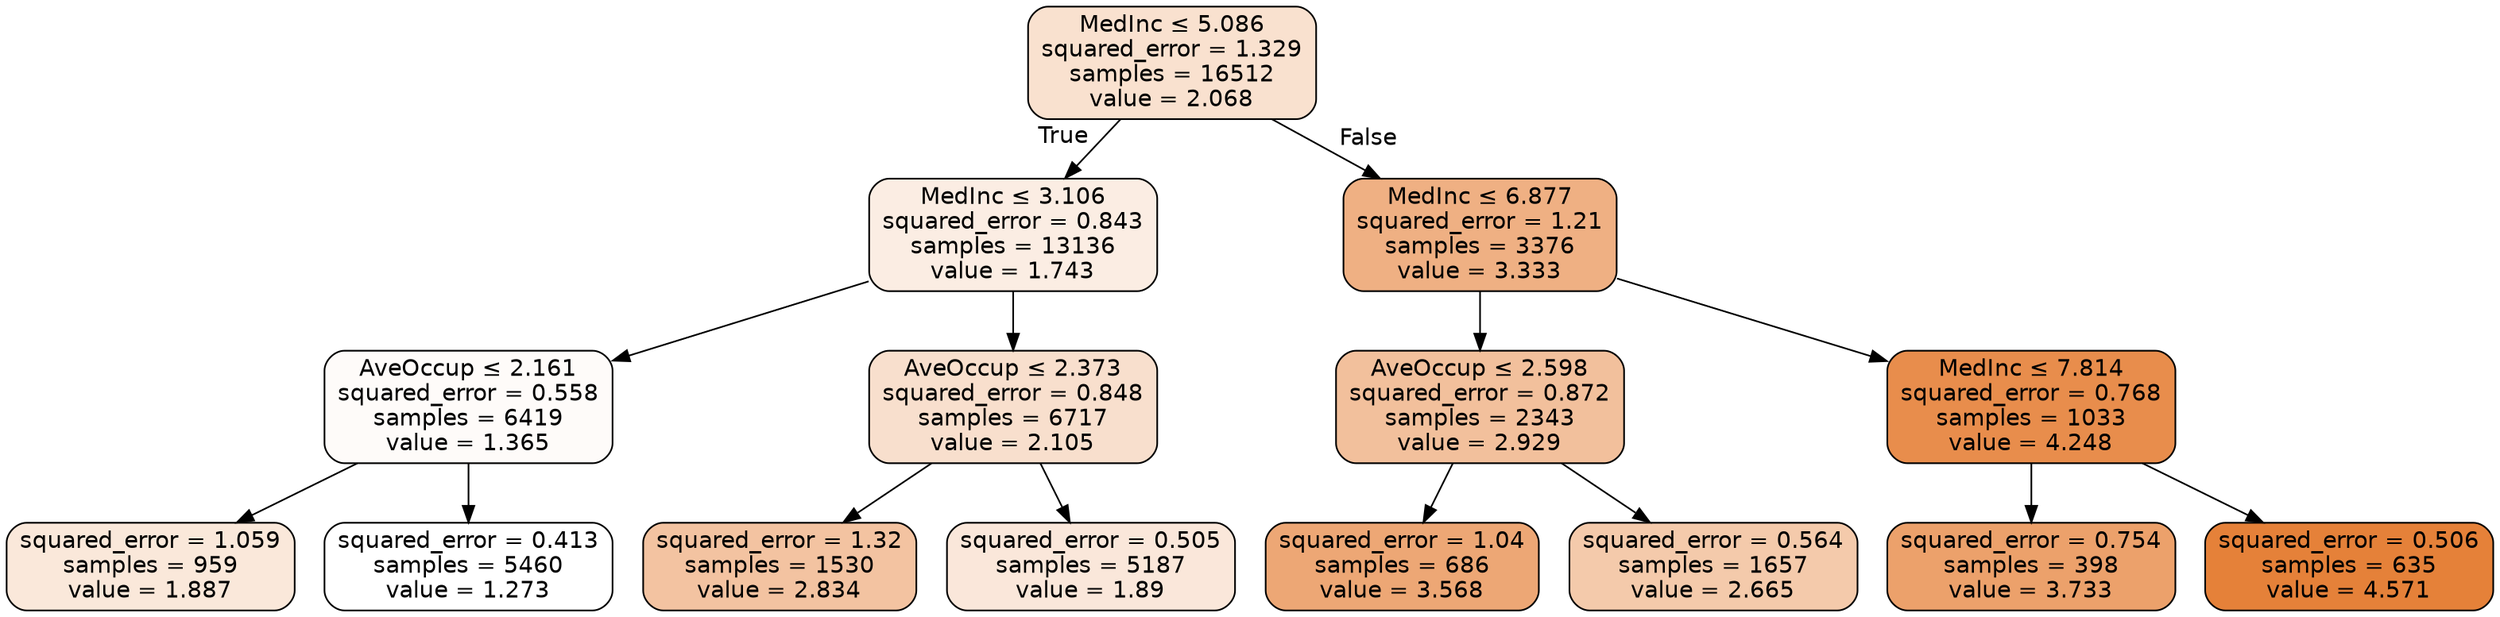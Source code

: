 digraph Tree {
node [shape=box, style="filled, rounded", color="black", fontname="helvetica"] ;
edge [fontname="helvetica"] ;
0 [label=<MedInc &le; 5.086<br/>squared_error = 1.329<br/>samples = 16512<br/>value = 2.068>, fillcolor="#f9e1cf"] ;
1 [label=<MedInc &le; 3.106<br/>squared_error = 0.843<br/>samples = 13136<br/>value = 1.743>, fillcolor="#fbede3"] ;
0 -> 1 [labeldistance=2.5, labelangle=45, headlabel="True"] ;
2 [label=<AveOccup &le; 2.161<br/>squared_error = 0.558<br/>samples = 6419<br/>value = 1.365>, fillcolor="#fefbf9"] ;
1 -> 2 ;
3 [label=<squared_error = 1.059<br/>samples = 959<br/>value = 1.887>, fillcolor="#fae8da"] ;
2 -> 3 ;
4 [label=<squared_error = 0.413<br/>samples = 5460<br/>value = 1.273>, fillcolor="#ffffff"] ;
2 -> 4 ;
5 [label=<AveOccup &le; 2.373<br/>squared_error = 0.848<br/>samples = 6717<br/>value = 2.105>, fillcolor="#f8dfcd"] ;
1 -> 5 ;
6 [label=<squared_error = 1.32<br/>samples = 1530<br/>value = 2.834>, fillcolor="#f3c3a1"] ;
5 -> 6 ;
7 [label=<squared_error = 0.505<br/>samples = 5187<br/>value = 1.89>, fillcolor="#fae7da"] ;
5 -> 7 ;
8 [label=<MedInc &le; 6.877<br/>squared_error = 1.21<br/>samples = 3376<br/>value = 3.333>, fillcolor="#efb083"] ;
0 -> 8 [labeldistance=2.5, labelangle=-45, headlabel="False"] ;
9 [label=<AveOccup &le; 2.598<br/>squared_error = 0.872<br/>samples = 2343<br/>value = 2.929>, fillcolor="#f2c09c"] ;
8 -> 9 ;
10 [label=<squared_error = 1.04<br/>samples = 686<br/>value = 3.568>, fillcolor="#eda775"] ;
9 -> 10 ;
11 [label=<squared_error = 0.564<br/>samples = 1657<br/>value = 2.665>, fillcolor="#f4caab"] ;
9 -> 11 ;
12 [label=<MedInc &le; 7.814<br/>squared_error = 0.768<br/>samples = 1033<br/>value = 4.248>, fillcolor="#e88d4c"] ;
8 -> 12 ;
13 [label=<squared_error = 0.754<br/>samples = 398<br/>value = 3.733>, fillcolor="#eca16b"] ;
12 -> 13 ;
14 [label=<squared_error = 0.506<br/>samples = 635<br/>value = 4.571>, fillcolor="#e58139"] ;
12 -> 14 ;
}